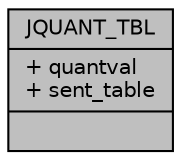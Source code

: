 digraph "JQUANT_TBL"
{
 // INTERACTIVE_SVG=YES
  edge [fontname="Helvetica",fontsize="10",labelfontname="Helvetica",labelfontsize="10"];
  node [fontname="Helvetica",fontsize="10",shape=record];
  Node1 [label="{JQUANT_TBL\n|+ quantval\l+ sent_table\l|}",height=0.2,width=0.4,color="black", fillcolor="grey75", style="filled", fontcolor="black"];
}

